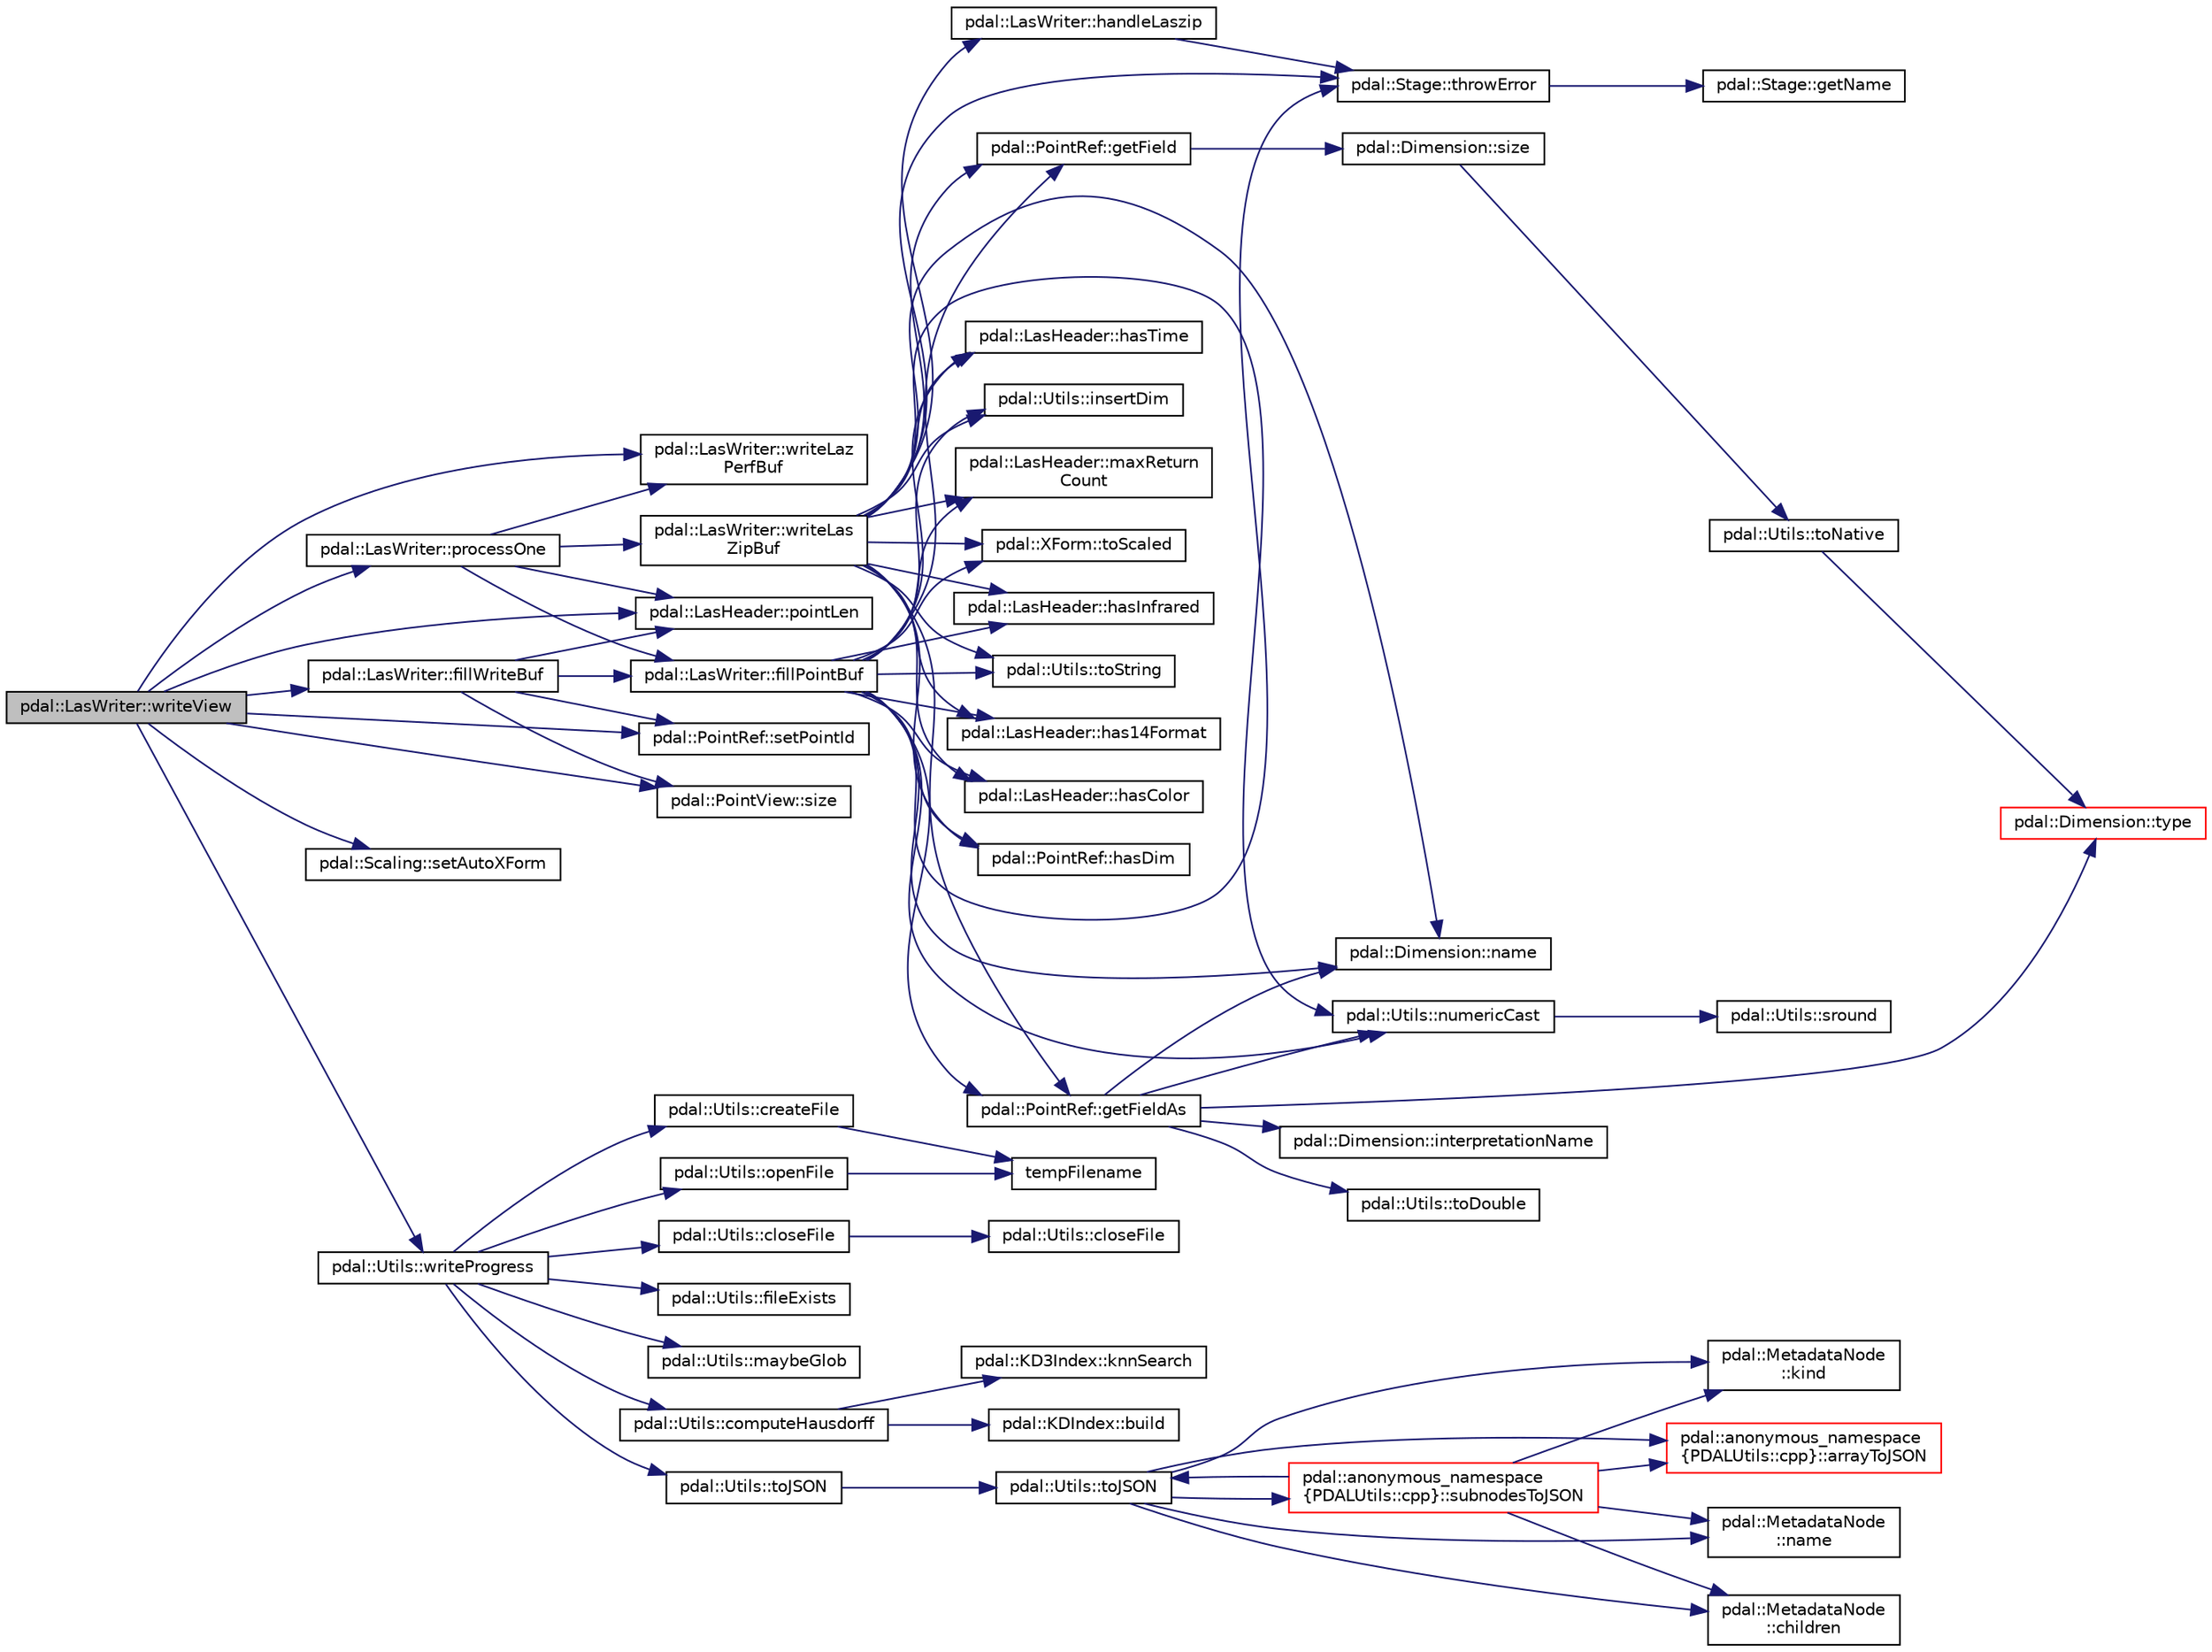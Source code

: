 digraph "pdal::LasWriter::writeView"
{
  edge [fontname="Helvetica",fontsize="10",labelfontname="Helvetica",labelfontsize="10"];
  node [fontname="Helvetica",fontsize="10",shape=record];
  rankdir="LR";
  Node1 [label="pdal::LasWriter::writeView",height=0.2,width=0.4,color="black", fillcolor="grey75", style="filled", fontcolor="black"];
  Node1 -> Node2 [color="midnightblue",fontsize="10",style="solid",fontname="Helvetica"];
  Node2 [label="pdal::LasWriter::fillWriteBuf",height=0.2,width=0.4,color="black", fillcolor="white", style="filled",URL="$classpdal_1_1LasWriter.html#a2ff257e05cf972506e292bd28649c838"];
  Node2 -> Node3 [color="midnightblue",fontsize="10",style="solid",fontname="Helvetica"];
  Node3 [label="pdal::LasWriter::fillPointBuf",height=0.2,width=0.4,color="black", fillcolor="white", style="filled",URL="$classpdal_1_1LasWriter.html#a1f2739e7ca9aec5d5cf06255fc5576e8"];
  Node3 -> Node4 [color="midnightblue",fontsize="10",style="solid",fontname="Helvetica"];
  Node4 [label="pdal::PointRef::getField",height=0.2,width=0.4,color="black", fillcolor="white", style="filled",URL="$classpdal_1_1PointRef.html#aad07ead440276ae8684e560ab631c2cf"];
  Node4 -> Node5 [color="midnightblue",fontsize="10",style="solid",fontname="Helvetica"];
  Node5 [label="pdal::Dimension::size",height=0.2,width=0.4,color="black", fillcolor="white", style="filled",URL="$namespacepdal_1_1Dimension.html#acf81dae9d5946f3a941f9df154b2329b"];
  Node5 -> Node6 [color="midnightblue",fontsize="10",style="solid",fontname="Helvetica"];
  Node6 [label="pdal::Utils::toNative",height=0.2,width=0.4,color="black", fillcolor="white", style="filled",URL="$namespacepdal_1_1Utils.html#a59253304d0f929e3a3ea00f09636002f"];
  Node6 -> Node7 [color="midnightblue",fontsize="10",style="solid",fontname="Helvetica"];
  Node7 [label="pdal::Dimension::type",height=0.2,width=0.4,color="red", fillcolor="white", style="filled",URL="$namespacepdal_1_1Dimension.html#a880d689fed54aa3ded6f88c9e058c5d2"];
  Node3 -> Node8 [color="midnightblue",fontsize="10",style="solid",fontname="Helvetica"];
  Node8 [label="pdal::PointRef::getFieldAs",height=0.2,width=0.4,color="black", fillcolor="white", style="filled",URL="$classpdal_1_1PointRef.html#a4038a597d11918978943e286d58cd4c5"];
  Node8 -> Node7 [color="midnightblue",fontsize="10",style="solid",fontname="Helvetica"];
  Node8 -> Node9 [color="midnightblue",fontsize="10",style="solid",fontname="Helvetica"];
  Node9 [label="pdal::Utils::numericCast",height=0.2,width=0.4,color="black", fillcolor="white", style="filled",URL="$namespacepdal_1_1Utils.html#a33d614ac71aa03aaa5c10a242c4d14ac"];
  Node9 -> Node10 [color="midnightblue",fontsize="10",style="solid",fontname="Helvetica"];
  Node10 [label="pdal::Utils::sround",height=0.2,width=0.4,color="black", fillcolor="white", style="filled",URL="$namespacepdal_1_1Utils.html#a06833597f1fc4287966cfa0867128e59"];
  Node8 -> Node11 [color="midnightblue",fontsize="10",style="solid",fontname="Helvetica"];
  Node11 [label="pdal::Dimension::name",height=0.2,width=0.4,color="black", fillcolor="white", style="filled",URL="$namespacepdal_1_1Dimension.html#af3176b0b7e6b4be000317846cf7c2718"];
  Node8 -> Node12 [color="midnightblue",fontsize="10",style="solid",fontname="Helvetica"];
  Node12 [label="pdal::Dimension::interpretationName",height=0.2,width=0.4,color="black", fillcolor="white", style="filled",URL="$namespacepdal_1_1Dimension.html#acc41232ae1e707d6c928ffb9a56592d3"];
  Node8 -> Node13 [color="midnightblue",fontsize="10",style="solid",fontname="Helvetica"];
  Node13 [label="pdal::Utils::toDouble",height=0.2,width=0.4,color="black", fillcolor="white", style="filled",URL="$namespacepdal_1_1Utils.html#a9b5b9ef216d7036c7cb36d219af17925"];
  Node3 -> Node14 [color="midnightblue",fontsize="10",style="solid",fontname="Helvetica"];
  Node14 [label="pdal::LasHeader::has14Format",height=0.2,width=0.4,color="black", fillcolor="white", style="filled",URL="$classpdal_1_1LasHeader.html#aa645d7428833489346fe80c449790c48"];
  Node3 -> Node15 [color="midnightblue",fontsize="10",style="solid",fontname="Helvetica"];
  Node15 [label="pdal::LasHeader::hasColor",height=0.2,width=0.4,color="black", fillcolor="white", style="filled",URL="$classpdal_1_1LasHeader.html#a6d71059a21e0f08aed6088e92d695739"];
  Node3 -> Node16 [color="midnightblue",fontsize="10",style="solid",fontname="Helvetica"];
  Node16 [label="pdal::PointRef::hasDim",height=0.2,width=0.4,color="black", fillcolor="white", style="filled",URL="$classpdal_1_1PointRef.html#a67c52d10c675f2cf90fd0b013ed100c3"];
  Node3 -> Node17 [color="midnightblue",fontsize="10",style="solid",fontname="Helvetica"];
  Node17 [label="pdal::LasHeader::hasInfrared",height=0.2,width=0.4,color="black", fillcolor="white", style="filled",URL="$classpdal_1_1LasHeader.html#a2dd619414561b16f228517640975ed00"];
  Node3 -> Node18 [color="midnightblue",fontsize="10",style="solid",fontname="Helvetica"];
  Node18 [label="pdal::LasHeader::hasTime",height=0.2,width=0.4,color="black", fillcolor="white", style="filled",URL="$classpdal_1_1LasHeader.html#a3ad638058d53aca409dadb2b201c23d2"];
  Node3 -> Node19 [color="midnightblue",fontsize="10",style="solid",fontname="Helvetica"];
  Node19 [label="pdal::Utils::insertDim",height=0.2,width=0.4,color="black", fillcolor="white", style="filled",URL="$namespacepdal_1_1Utils.html#aef7c4c4e9e8293317fdc299dff2067f9"];
  Node3 -> Node20 [color="midnightblue",fontsize="10",style="solid",fontname="Helvetica"];
  Node20 [label="pdal::LasHeader::maxReturn\lCount",height=0.2,width=0.4,color="black", fillcolor="white", style="filled",URL="$classpdal_1_1LasHeader.html#a62adddb546768ece16aa64d48d811b68"];
  Node3 -> Node11 [color="midnightblue",fontsize="10",style="solid",fontname="Helvetica"];
  Node3 -> Node9 [color="midnightblue",fontsize="10",style="solid",fontname="Helvetica"];
  Node3 -> Node21 [color="midnightblue",fontsize="10",style="solid",fontname="Helvetica"];
  Node21 [label="pdal::Stage::throwError",height=0.2,width=0.4,color="black", fillcolor="white", style="filled",URL="$classpdal_1_1Stage.html#abdbd1176da12dfd882d931a43290797f"];
  Node21 -> Node22 [color="midnightblue",fontsize="10",style="solid",fontname="Helvetica"];
  Node22 [label="pdal::Stage::getName",height=0.2,width=0.4,color="black", fillcolor="white", style="filled",URL="$classpdal_1_1Stage.html#a6c81d6fbbac17ebe4cd63806916cc750"];
  Node3 -> Node23 [color="midnightblue",fontsize="10",style="solid",fontname="Helvetica"];
  Node23 [label="pdal::XForm::toScaled",height=0.2,width=0.4,color="black", fillcolor="white", style="filled",URL="$structpdal_1_1XForm.html#af3817e67d13a8d832f168a2f4eac7408"];
  Node3 -> Node24 [color="midnightblue",fontsize="10",style="solid",fontname="Helvetica"];
  Node24 [label="pdal::Utils::toString",height=0.2,width=0.4,color="black", fillcolor="white", style="filled",URL="$namespacepdal_1_1Utils.html#a19dbb0a5ce84b6f60fea55cd54e674cf"];
  Node2 -> Node25 [color="midnightblue",fontsize="10",style="solid",fontname="Helvetica"];
  Node25 [label="pdal::LasHeader::pointLen",height=0.2,width=0.4,color="black", fillcolor="white", style="filled",URL="$classpdal_1_1LasHeader.html#ac0f903b35cbf225179de41a170a644b0"];
  Node2 -> Node26 [color="midnightblue",fontsize="10",style="solid",fontname="Helvetica"];
  Node26 [label="pdal::PointRef::setPointId",height=0.2,width=0.4,color="black", fillcolor="white", style="filled",URL="$classpdal_1_1PointRef.html#af2252f383598b06c0756a6f0e9bad258"];
  Node2 -> Node27 [color="midnightblue",fontsize="10",style="solid",fontname="Helvetica"];
  Node27 [label="pdal::PointView::size",height=0.2,width=0.4,color="black", fillcolor="white", style="filled",URL="$classpdal_1_1PointView.html#a4c2fba9b5d7a61f19a558bb08405555d"];
  Node1 -> Node25 [color="midnightblue",fontsize="10",style="solid",fontname="Helvetica"];
  Node1 -> Node28 [color="midnightblue",fontsize="10",style="solid",fontname="Helvetica"];
  Node28 [label="pdal::LasWriter::processOne",height=0.2,width=0.4,color="black", fillcolor="white", style="filled",URL="$classpdal_1_1LasWriter.html#aeb809dd4bcae7c20e3d347fcc3309cb5"];
  Node28 -> Node3 [color="midnightblue",fontsize="10",style="solid",fontname="Helvetica"];
  Node28 -> Node25 [color="midnightblue",fontsize="10",style="solid",fontname="Helvetica"];
  Node28 -> Node29 [color="midnightblue",fontsize="10",style="solid",fontname="Helvetica"];
  Node29 [label="pdal::LasWriter::writeLas\lZipBuf",height=0.2,width=0.4,color="black", fillcolor="white", style="filled",URL="$classpdal_1_1LasWriter.html#a09e01af2b1d409b74bc7bf4797892061"];
  Node29 -> Node4 [color="midnightblue",fontsize="10",style="solid",fontname="Helvetica"];
  Node29 -> Node8 [color="midnightblue",fontsize="10",style="solid",fontname="Helvetica"];
  Node29 -> Node30 [color="midnightblue",fontsize="10",style="solid",fontname="Helvetica"];
  Node30 [label="pdal::LasWriter::handleLaszip",height=0.2,width=0.4,color="black", fillcolor="white", style="filled",URL="$classpdal_1_1LasWriter.html#a37ad073f141dcf074c5dcced687feaea"];
  Node30 -> Node21 [color="midnightblue",fontsize="10",style="solid",fontname="Helvetica"];
  Node29 -> Node14 [color="midnightblue",fontsize="10",style="solid",fontname="Helvetica"];
  Node29 -> Node15 [color="midnightblue",fontsize="10",style="solid",fontname="Helvetica"];
  Node29 -> Node16 [color="midnightblue",fontsize="10",style="solid",fontname="Helvetica"];
  Node29 -> Node17 [color="midnightblue",fontsize="10",style="solid",fontname="Helvetica"];
  Node29 -> Node18 [color="midnightblue",fontsize="10",style="solid",fontname="Helvetica"];
  Node29 -> Node19 [color="midnightblue",fontsize="10",style="solid",fontname="Helvetica"];
  Node29 -> Node20 [color="midnightblue",fontsize="10",style="solid",fontname="Helvetica"];
  Node29 -> Node11 [color="midnightblue",fontsize="10",style="solid",fontname="Helvetica"];
  Node29 -> Node9 [color="midnightblue",fontsize="10",style="solid",fontname="Helvetica"];
  Node29 -> Node21 [color="midnightblue",fontsize="10",style="solid",fontname="Helvetica"];
  Node29 -> Node23 [color="midnightblue",fontsize="10",style="solid",fontname="Helvetica"];
  Node29 -> Node24 [color="midnightblue",fontsize="10",style="solid",fontname="Helvetica"];
  Node28 -> Node31 [color="midnightblue",fontsize="10",style="solid",fontname="Helvetica"];
  Node31 [label="pdal::LasWriter::writeLaz\lPerfBuf",height=0.2,width=0.4,color="black", fillcolor="white", style="filled",URL="$classpdal_1_1LasWriter.html#a67cc52ac0da961f9a72468629d62d71e"];
  Node1 -> Node32 [color="midnightblue",fontsize="10",style="solid",fontname="Helvetica"];
  Node32 [label="pdal::Scaling::setAutoXForm",height=0.2,width=0.4,color="black", fillcolor="white", style="filled",URL="$classpdal_1_1Scaling.html#a6227896f9db24655d39c6633982680d2"];
  Node1 -> Node26 [color="midnightblue",fontsize="10",style="solid",fontname="Helvetica"];
  Node1 -> Node27 [color="midnightblue",fontsize="10",style="solid",fontname="Helvetica"];
  Node1 -> Node31 [color="midnightblue",fontsize="10",style="solid",fontname="Helvetica"];
  Node1 -> Node33 [color="midnightblue",fontsize="10",style="solid",fontname="Helvetica"];
  Node33 [label="pdal::Utils::writeProgress",height=0.2,width=0.4,color="black", fillcolor="white", style="filled",URL="$namespacepdal_1_1Utils.html#adb7958fecbf7710df7d97a313a57ce39"];
  Node33 -> Node34 [color="midnightblue",fontsize="10",style="solid",fontname="Helvetica"];
  Node34 [label="pdal::Utils::toJSON",height=0.2,width=0.4,color="black", fillcolor="white", style="filled",URL="$namespacepdal_1_1Utils.html#ae34d4c6244b0915b7ff635d74c5315cc"];
  Node34 -> Node35 [color="midnightblue",fontsize="10",style="solid",fontname="Helvetica"];
  Node35 [label="pdal::Utils::toJSON",height=0.2,width=0.4,color="black", fillcolor="white", style="filled",URL="$namespacepdal_1_1Utils.html#a90c7b124d5407ee4d7120e4c42b40b02"];
  Node35 -> Node36 [color="midnightblue",fontsize="10",style="solid",fontname="Helvetica"];
  Node36 [label="pdal::MetadataNode\l::name",height=0.2,width=0.4,color="black", fillcolor="white", style="filled",URL="$classpdal_1_1MetadataNode.html#a645aadd856fb1a4ae4a12247fda3e618"];
  Node35 -> Node37 [color="midnightblue",fontsize="10",style="solid",fontname="Helvetica"];
  Node37 [label="pdal::anonymous_namespace\l\{PDALUtils::cpp\}::subnodesToJSON",height=0.2,width=0.4,color="red", fillcolor="white", style="filled",URL="$namespacepdal_1_1anonymous__namespace_02PDALUtils_8cpp_03.html#a9836ab34bb1a9ec78acdf0da8134082d"];
  Node37 -> Node38 [color="midnightblue",fontsize="10",style="solid",fontname="Helvetica"];
  Node38 [label="pdal::MetadataNode\l::children",height=0.2,width=0.4,color="black", fillcolor="white", style="filled",URL="$classpdal_1_1MetadataNode.html#ab86b0ccbf27f9eee29cbb5252e9431b7"];
  Node37 -> Node39 [color="midnightblue",fontsize="10",style="solid",fontname="Helvetica"];
  Node39 [label="pdal::MetadataNode\l::kind",height=0.2,width=0.4,color="black", fillcolor="white", style="filled",URL="$classpdal_1_1MetadataNode.html#a66863365a08eb3ee538ebeb4ce788a39"];
  Node37 -> Node36 [color="midnightblue",fontsize="10",style="solid",fontname="Helvetica"];
  Node37 -> Node40 [color="midnightblue",fontsize="10",style="solid",fontname="Helvetica"];
  Node40 [label="pdal::anonymous_namespace\l\{PDALUtils::cpp\}::arrayToJSON",height=0.2,width=0.4,color="red", fillcolor="white", style="filled",URL="$namespacepdal_1_1anonymous__namespace_02PDALUtils_8cpp_03.html#a24e6b833ca779a04307fb80c249cdf19"];
  Node37 -> Node35 [color="midnightblue",fontsize="10",style="solid",fontname="Helvetica"];
  Node35 -> Node39 [color="midnightblue",fontsize="10",style="solid",fontname="Helvetica"];
  Node35 -> Node40 [color="midnightblue",fontsize="10",style="solid",fontname="Helvetica"];
  Node35 -> Node38 [color="midnightblue",fontsize="10",style="solid",fontname="Helvetica"];
  Node33 -> Node41 [color="midnightblue",fontsize="10",style="solid",fontname="Helvetica"];
  Node41 [label="pdal::Utils::openFile",height=0.2,width=0.4,color="black", fillcolor="white", style="filled",URL="$namespacepdal_1_1Utils.html#ac3322e84f8c5a998a344a5a606c74793"];
  Node41 -> Node42 [color="midnightblue",fontsize="10",style="solid",fontname="Helvetica"];
  Node42 [label="tempFilename",height=0.2,width=0.4,color="black", fillcolor="white", style="filled",URL="$SQLiteTest_8cpp.html#afdd1742979cee35fe1879794bd7ff3a4"];
  Node33 -> Node43 [color="midnightblue",fontsize="10",style="solid",fontname="Helvetica"];
  Node43 [label="pdal::Utils::createFile",height=0.2,width=0.4,color="black", fillcolor="white", style="filled",URL="$namespacepdal_1_1Utils.html#afc186e6df66a9d8e26b8d434d7eb9be5"];
  Node43 -> Node42 [color="midnightblue",fontsize="10",style="solid",fontname="Helvetica"];
  Node33 -> Node44 [color="midnightblue",fontsize="10",style="solid",fontname="Helvetica"];
  Node44 [label="pdal::Utils::closeFile",height=0.2,width=0.4,color="black", fillcolor="white", style="filled",URL="$namespacepdal_1_1Utils.html#aad48cdff8e3ff3d13c7a273583870185"];
  Node44 -> Node45 [color="midnightblue",fontsize="10",style="solid",fontname="Helvetica"];
  Node45 [label="pdal::Utils::closeFile",height=0.2,width=0.4,color="black", fillcolor="white", style="filled",URL="$namespacepdal_1_1Utils.html#a6ce7036b0912ba81b1f1a876b2772a34"];
  Node33 -> Node46 [color="midnightblue",fontsize="10",style="solid",fontname="Helvetica"];
  Node46 [label="pdal::Utils::fileExists",height=0.2,width=0.4,color="black", fillcolor="white", style="filled",URL="$namespacepdal_1_1Utils.html#aa7cd618aca677bff881c1c14fbeebe72"];
  Node33 -> Node47 [color="midnightblue",fontsize="10",style="solid",fontname="Helvetica"];
  Node47 [label="pdal::Utils::maybeGlob",height=0.2,width=0.4,color="black", fillcolor="white", style="filled",URL="$namespacepdal_1_1Utils.html#a14368c0e4fbc154af1af4963c6c95461"];
  Node33 -> Node48 [color="midnightblue",fontsize="10",style="solid",fontname="Helvetica"];
  Node48 [label="pdal::Utils::computeHausdorff",height=0.2,width=0.4,color="black", fillcolor="white", style="filled",URL="$namespacepdal_1_1Utils.html#a6e459b6b7c17167255c1e36d4a743b0a"];
  Node48 -> Node49 [color="midnightblue",fontsize="10",style="solid",fontname="Helvetica"];
  Node49 [label="pdal::KDIndex::build",height=0.2,width=0.4,color="black", fillcolor="white", style="filled",URL="$classpdal_1_1KDIndex.html#ad179eda54c39330a0e06ec2bebee9c26"];
  Node48 -> Node50 [color="midnightblue",fontsize="10",style="solid",fontname="Helvetica"];
  Node50 [label="pdal::KD3Index::knnSearch",height=0.2,width=0.4,color="black", fillcolor="white", style="filled",URL="$classpdal_1_1KD3Index.html#a577954cbca70ecf9a470b8e1cc6315a2"];
}
